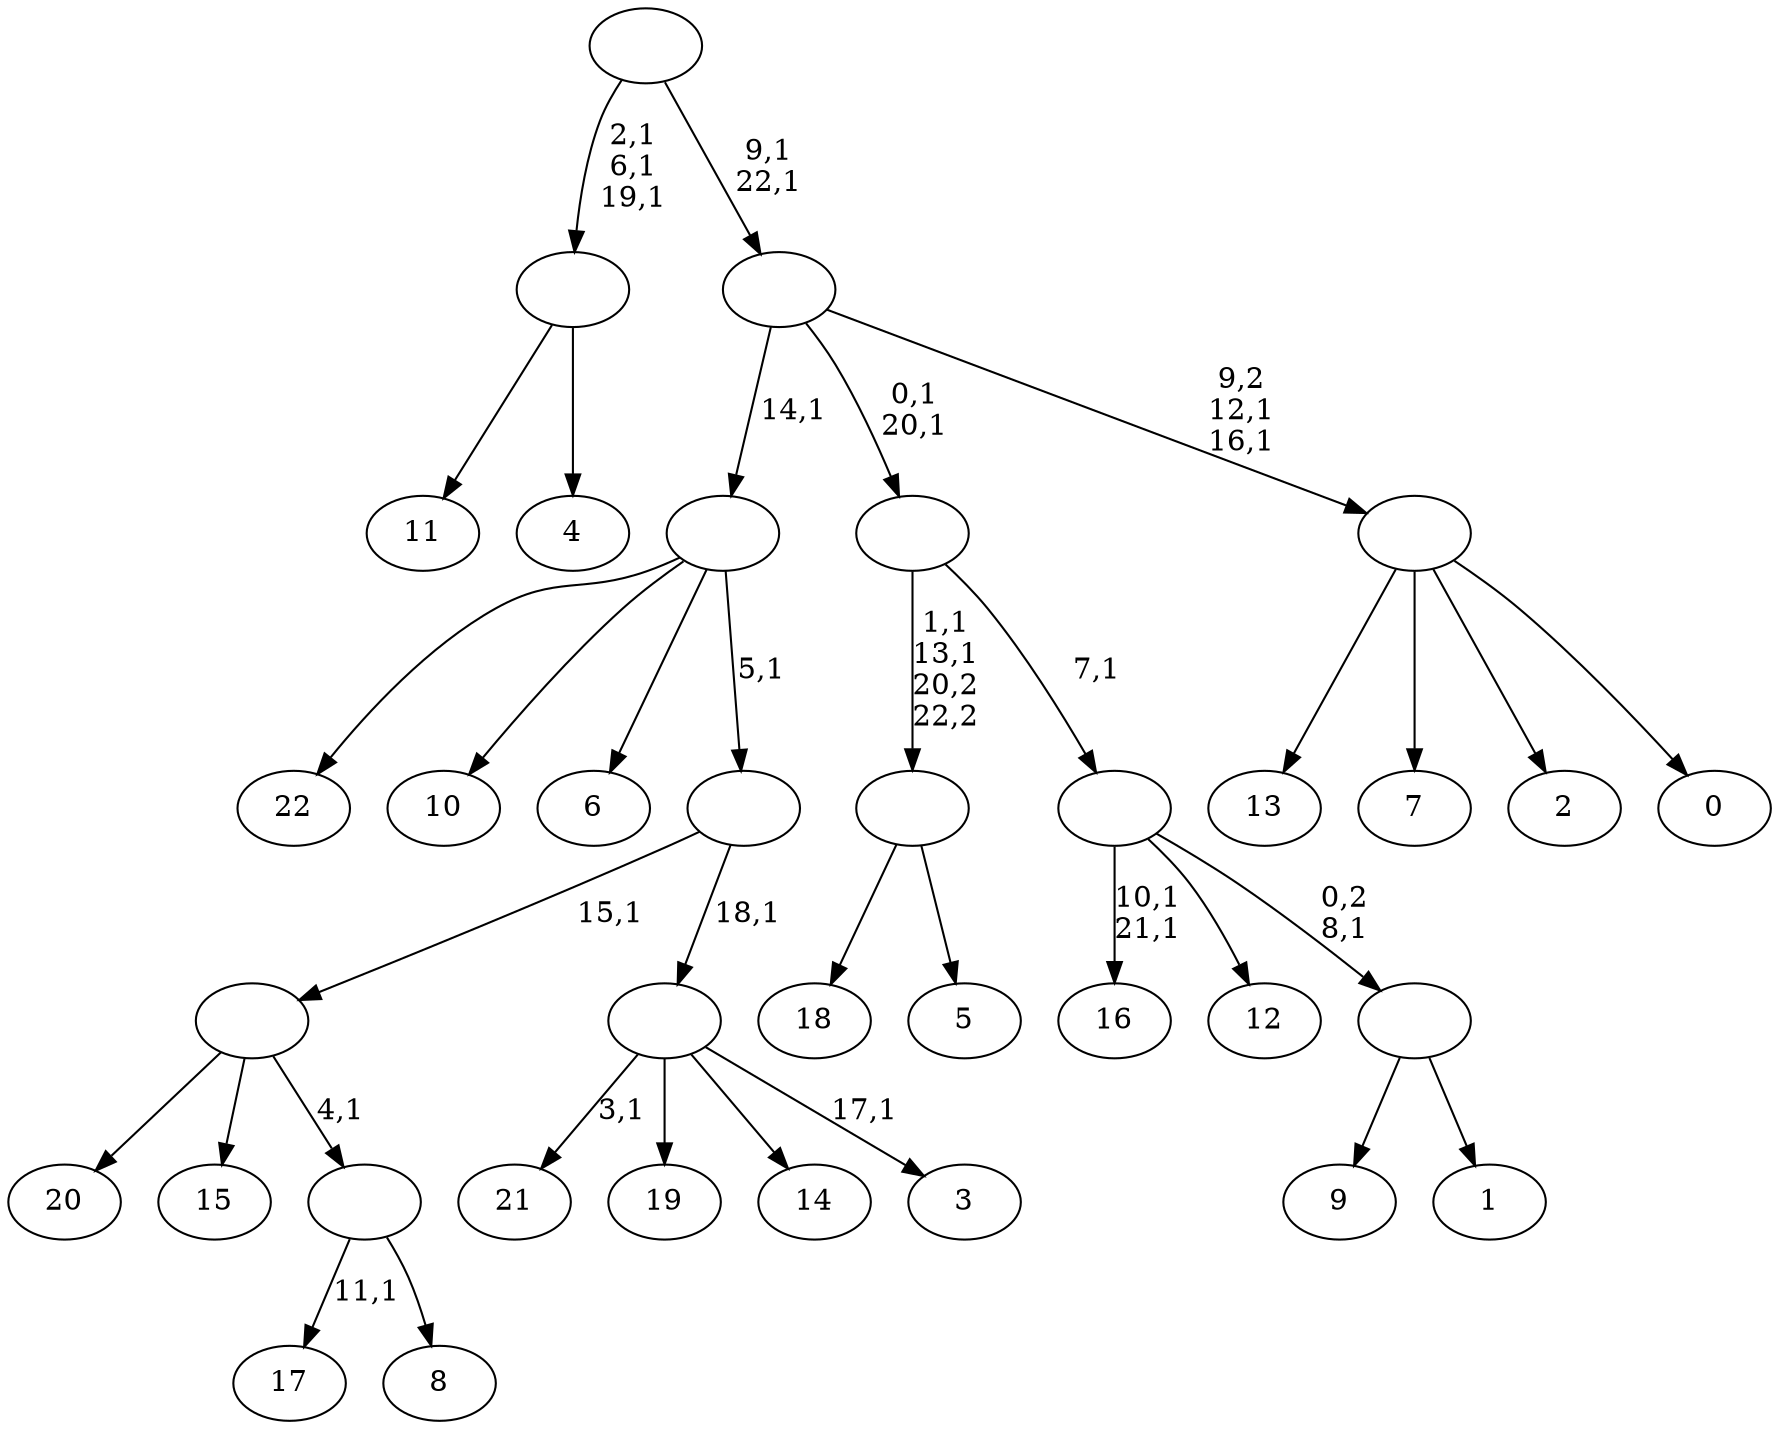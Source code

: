 digraph T {
	46 [label="22"]
	45 [label="21"]
	43 [label="20"]
	42 [label="19"]
	41 [label="18"]
	40 [label="17"]
	38 [label="16"]
	35 [label="15"]
	34 [label="14"]
	33 [label="13"]
	32 [label="12"]
	31 [label="11"]
	30 [label="10"]
	29 [label="9"]
	28 [label="8"]
	27 [label=""]
	26 [label=""]
	25 [label="7"]
	24 [label="6"]
	23 [label="5"]
	22 [label=""]
	20 [label="4"]
	19 [label=""]
	16 [label="3"]
	14 [label=""]
	13 [label=""]
	12 [label=""]
	11 [label="2"]
	10 [label="1"]
	9 [label=""]
	8 [label=""]
	7 [label=""]
	5 [label="0"]
	4 [label=""]
	2 [label=""]
	0 [label=""]
	27 -> 40 [label="11,1"]
	27 -> 28 [label=""]
	26 -> 43 [label=""]
	26 -> 35 [label=""]
	26 -> 27 [label="4,1"]
	22 -> 41 [label=""]
	22 -> 23 [label=""]
	19 -> 31 [label=""]
	19 -> 20 [label=""]
	14 -> 16 [label="17,1"]
	14 -> 45 [label="3,1"]
	14 -> 42 [label=""]
	14 -> 34 [label=""]
	13 -> 26 [label="15,1"]
	13 -> 14 [label="18,1"]
	12 -> 46 [label=""]
	12 -> 30 [label=""]
	12 -> 24 [label=""]
	12 -> 13 [label="5,1"]
	9 -> 29 [label=""]
	9 -> 10 [label=""]
	8 -> 38 [label="10,1\n21,1"]
	8 -> 32 [label=""]
	8 -> 9 [label="0,2\n8,1"]
	7 -> 22 [label="1,1\n13,1\n20,2\n22,2"]
	7 -> 8 [label="7,1"]
	4 -> 33 [label=""]
	4 -> 25 [label=""]
	4 -> 11 [label=""]
	4 -> 5 [label=""]
	2 -> 4 [label="9,2\n12,1\n16,1"]
	2 -> 7 [label="0,1\n20,1"]
	2 -> 12 [label="14,1"]
	0 -> 2 [label="9,1\n22,1"]
	0 -> 19 [label="2,1\n6,1\n19,1"]
}

